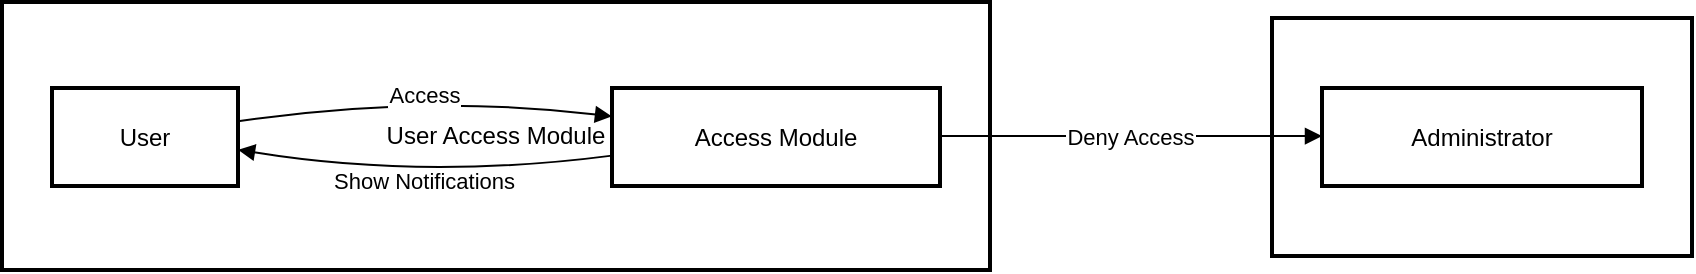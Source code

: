 <mxfile version="24.7.17">
  <diagram name="Página-1" id="ZPdm0QS4wIrC8lTsnpqV">
    <mxGraphModel>
      <root>
        <mxCell id="0" />
        <mxCell id="1" parent="0" />
        <mxCell id="2" value="Administrator Access Module" style="whiteSpace=wrap;strokeWidth=2;" vertex="1" parent="1">
          <mxGeometry x="643" y="16" width="210" height="119" as="geometry" />
        </mxCell>
        <mxCell id="3" value="User Access Module" style="whiteSpace=wrap;strokeWidth=2;" vertex="1" parent="1">
          <mxGeometry x="8" y="8" width="494" height="134" as="geometry" />
        </mxCell>
        <mxCell id="4" value="User" style="whiteSpace=wrap;strokeWidth=2;" vertex="1" parent="1">
          <mxGeometry x="33" y="51" width="93" height="49" as="geometry" />
        </mxCell>
        <mxCell id="5" value="Access Module" style="whiteSpace=wrap;strokeWidth=2;" vertex="1" parent="1">
          <mxGeometry x="313" y="51" width="164" height="49" as="geometry" />
        </mxCell>
        <mxCell id="6" value="Administrator" style="whiteSpace=wrap;strokeWidth=2;" vertex="1" parent="1">
          <mxGeometry x="668" y="51" width="160" height="49" as="geometry" />
        </mxCell>
        <mxCell id="7" value="Access" style="curved=1;startArrow=none;endArrow=block;exitX=1;exitY=0.34;entryX=0;entryY=0.29;" edge="1" parent="1" source="4" target="5">
          <mxGeometry relative="1" as="geometry">
            <Array as="points">
              <mxPoint x="219" y="54" />
            </Array>
          </mxGeometry>
        </mxCell>
        <mxCell id="8" value="Show Notifications" style="curved=1;startArrow=none;endArrow=block;exitX=0;exitY=0.69;entryX=1;entryY=0.63;" edge="1" parent="1" source="5" target="4">
          <mxGeometry relative="1" as="geometry">
            <Array as="points">
              <mxPoint x="219" y="97" />
            </Array>
          </mxGeometry>
        </mxCell>
        <mxCell id="9" value="Deny Access" style="curved=1;startArrow=none;endArrow=block;exitX=1;exitY=0.49;entryX=0;entryY=0.49;" edge="1" parent="1" source="5" target="6">
          <mxGeometry relative="1" as="geometry">
            <Array as="points" />
          </mxGeometry>
        </mxCell>
      </root>
    </mxGraphModel>
  </diagram>
</mxfile>
